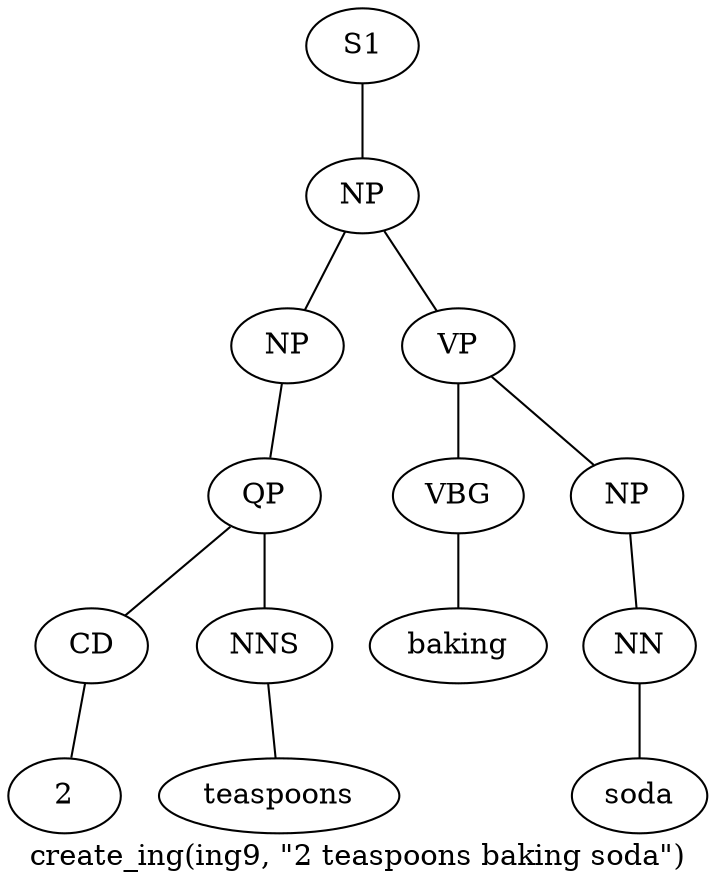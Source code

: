 graph SyntaxGraph {
	label = "create_ing(ing9, \"2 teaspoons baking soda\")";
	Node0 [label="S1"];
	Node1 [label="NP"];
	Node2 [label="NP"];
	Node3 [label="QP"];
	Node4 [label="CD"];
	Node5 [label="2"];
	Node6 [label="NNS"];
	Node7 [label="teaspoons"];
	Node8 [label="VP"];
	Node9 [label="VBG"];
	Node10 [label="baking"];
	Node11 [label="NP"];
	Node12 [label="NN"];
	Node13 [label="soda"];

	Node0 -- Node1;
	Node1 -- Node2;
	Node1 -- Node8;
	Node2 -- Node3;
	Node3 -- Node4;
	Node3 -- Node6;
	Node4 -- Node5;
	Node6 -- Node7;
	Node8 -- Node9;
	Node8 -- Node11;
	Node9 -- Node10;
	Node11 -- Node12;
	Node12 -- Node13;
}
